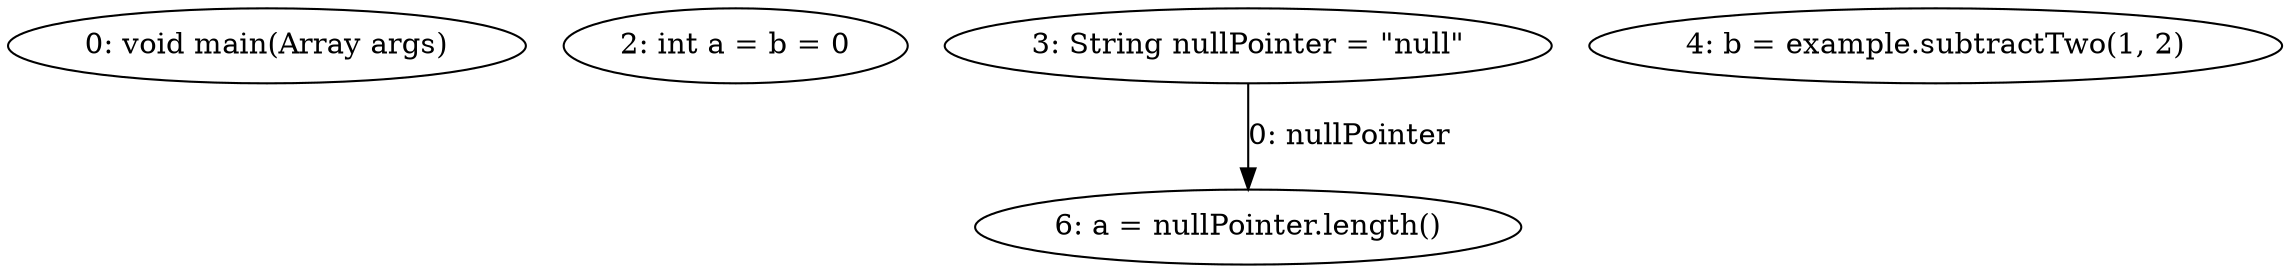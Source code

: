 digraph G {
  1 [ label="0: void main(Array args)" ];
  2 [ label="2: int a = b = 0" ];
  3 [ label="3: String nullPointer = \"null\"" ];
  4 [ label="4: b = example.subtractTwo(1, 2)" ];
  5 [ label="6: a = nullPointer.length()" ];
  3 -> 5 [ label="0: nullPointer" ];
}
